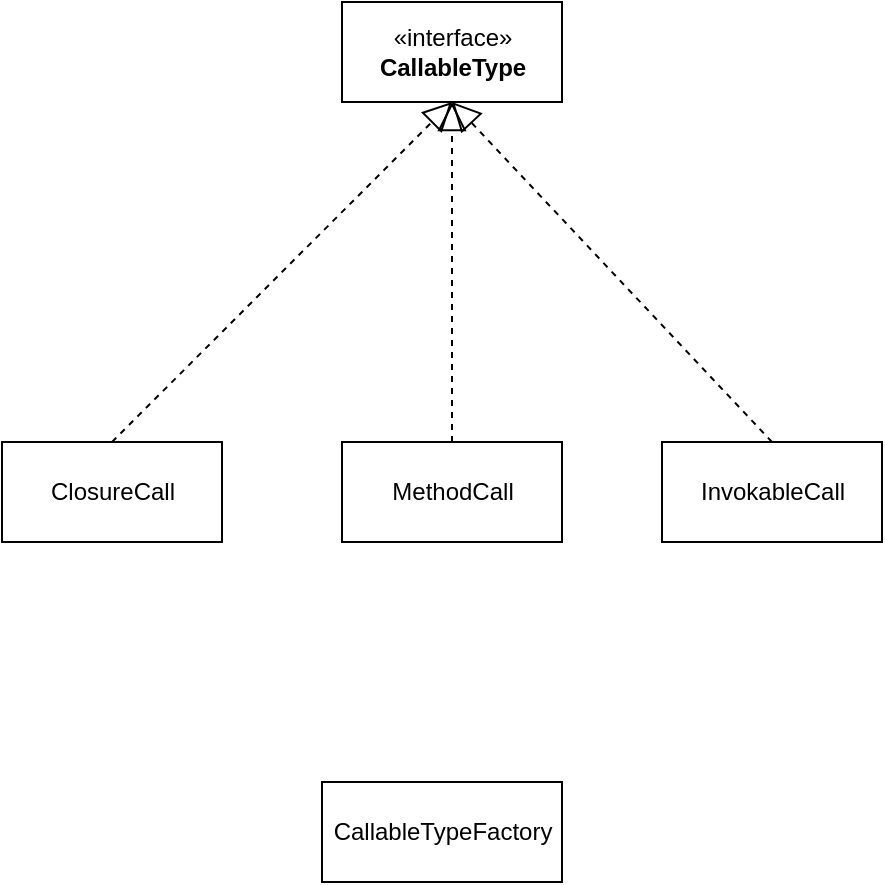 <mxfile>
    <diagram id="wLXXjqHxRIqpj4B65cOk" name="Page-1">
        <mxGraphModel dx="1168" dy="545" grid="1" gridSize="10" guides="1" tooltips="1" connect="1" arrows="1" fold="1" page="1" pageScale="1" pageWidth="827" pageHeight="1169" math="0" shadow="0">
            <root>
                <mxCell id="0"/>
                <mxCell id="1" parent="0"/>
                <mxCell id="2" value="«interface»&lt;br&gt;&lt;b&gt;CallableType&lt;/b&gt;" style="html=1;" vertex="1" parent="1">
                    <mxGeometry x="320" y="100" width="110" height="50" as="geometry"/>
                </mxCell>
                <mxCell id="3" value="InvokableCall" style="html=1;" vertex="1" parent="1">
                    <mxGeometry x="480" y="320" width="110" height="50" as="geometry"/>
                </mxCell>
                <mxCell id="4" value="MethodCall" style="html=1;" vertex="1" parent="1">
                    <mxGeometry x="320" y="320" width="110" height="50" as="geometry"/>
                </mxCell>
                <mxCell id="5" value="ClosureCall" style="html=1;" vertex="1" parent="1">
                    <mxGeometry x="150" y="320" width="110" height="50" as="geometry"/>
                </mxCell>
                <mxCell id="6" value="" style="endArrow=block;dashed=1;endFill=0;endSize=12;html=1;exitX=0.5;exitY=0;exitDx=0;exitDy=0;" edge="1" parent="1" source="4" target="2">
                    <mxGeometry width="160" relative="1" as="geometry">
                        <mxPoint x="330" y="350" as="sourcePoint"/>
                        <mxPoint x="490" y="350" as="targetPoint"/>
                    </mxGeometry>
                </mxCell>
                <mxCell id="7" value="" style="endArrow=block;dashed=1;endFill=0;endSize=12;html=1;entryX=0.5;entryY=1;entryDx=0;entryDy=0;exitX=0.5;exitY=0;exitDx=0;exitDy=0;" edge="1" parent="1" source="3" target="2">
                    <mxGeometry width="160" relative="1" as="geometry">
                        <mxPoint x="340" y="360" as="sourcePoint"/>
                        <mxPoint x="500" y="360" as="targetPoint"/>
                    </mxGeometry>
                </mxCell>
                <mxCell id="8" value="" style="endArrow=block;dashed=1;endFill=0;endSize=12;html=1;entryX=0.5;entryY=1;entryDx=0;entryDy=0;exitX=0.5;exitY=0;exitDx=0;exitDy=0;" edge="1" parent="1" source="5" target="2">
                    <mxGeometry width="160" relative="1" as="geometry">
                        <mxPoint x="350" y="370" as="sourcePoint"/>
                        <mxPoint x="510" y="370" as="targetPoint"/>
                    </mxGeometry>
                </mxCell>
                <mxCell id="10" value="CallableTypeFactory" style="html=1;" vertex="1" parent="1">
                    <mxGeometry x="310" y="490" width="120" height="50" as="geometry"/>
                </mxCell>
            </root>
        </mxGraphModel>
    </diagram>
</mxfile>

